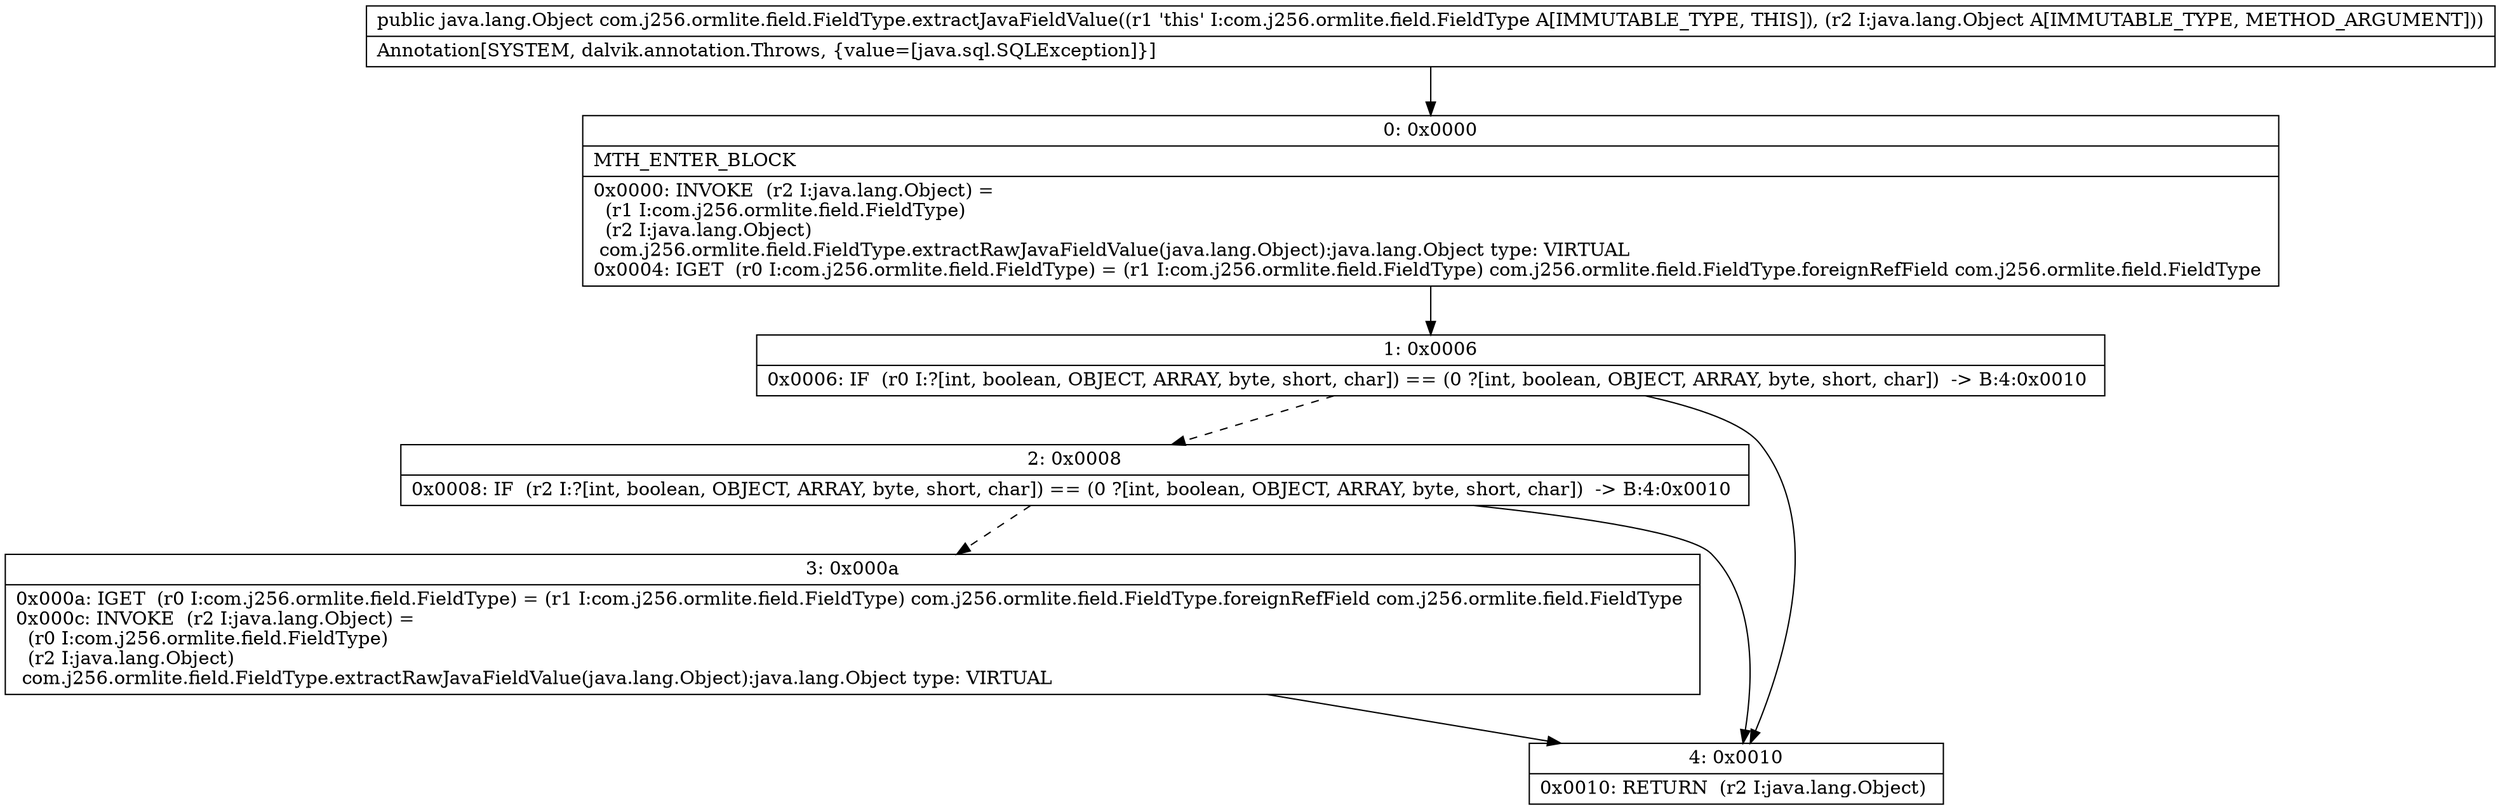 digraph "CFG forcom.j256.ormlite.field.FieldType.extractJavaFieldValue(Ljava\/lang\/Object;)Ljava\/lang\/Object;" {
Node_0 [shape=record,label="{0\:\ 0x0000|MTH_ENTER_BLOCK\l|0x0000: INVOKE  (r2 I:java.lang.Object) = \l  (r1 I:com.j256.ormlite.field.FieldType)\l  (r2 I:java.lang.Object)\l com.j256.ormlite.field.FieldType.extractRawJavaFieldValue(java.lang.Object):java.lang.Object type: VIRTUAL \l0x0004: IGET  (r0 I:com.j256.ormlite.field.FieldType) = (r1 I:com.j256.ormlite.field.FieldType) com.j256.ormlite.field.FieldType.foreignRefField com.j256.ormlite.field.FieldType \l}"];
Node_1 [shape=record,label="{1\:\ 0x0006|0x0006: IF  (r0 I:?[int, boolean, OBJECT, ARRAY, byte, short, char]) == (0 ?[int, boolean, OBJECT, ARRAY, byte, short, char])  \-\> B:4:0x0010 \l}"];
Node_2 [shape=record,label="{2\:\ 0x0008|0x0008: IF  (r2 I:?[int, boolean, OBJECT, ARRAY, byte, short, char]) == (0 ?[int, boolean, OBJECT, ARRAY, byte, short, char])  \-\> B:4:0x0010 \l}"];
Node_3 [shape=record,label="{3\:\ 0x000a|0x000a: IGET  (r0 I:com.j256.ormlite.field.FieldType) = (r1 I:com.j256.ormlite.field.FieldType) com.j256.ormlite.field.FieldType.foreignRefField com.j256.ormlite.field.FieldType \l0x000c: INVOKE  (r2 I:java.lang.Object) = \l  (r0 I:com.j256.ormlite.field.FieldType)\l  (r2 I:java.lang.Object)\l com.j256.ormlite.field.FieldType.extractRawJavaFieldValue(java.lang.Object):java.lang.Object type: VIRTUAL \l}"];
Node_4 [shape=record,label="{4\:\ 0x0010|0x0010: RETURN  (r2 I:java.lang.Object) \l}"];
MethodNode[shape=record,label="{public java.lang.Object com.j256.ormlite.field.FieldType.extractJavaFieldValue((r1 'this' I:com.j256.ormlite.field.FieldType A[IMMUTABLE_TYPE, THIS]), (r2 I:java.lang.Object A[IMMUTABLE_TYPE, METHOD_ARGUMENT]))  | Annotation[SYSTEM, dalvik.annotation.Throws, \{value=[java.sql.SQLException]\}]\l}"];
MethodNode -> Node_0;
Node_0 -> Node_1;
Node_1 -> Node_2[style=dashed];
Node_1 -> Node_4;
Node_2 -> Node_3[style=dashed];
Node_2 -> Node_4;
Node_3 -> Node_4;
}


